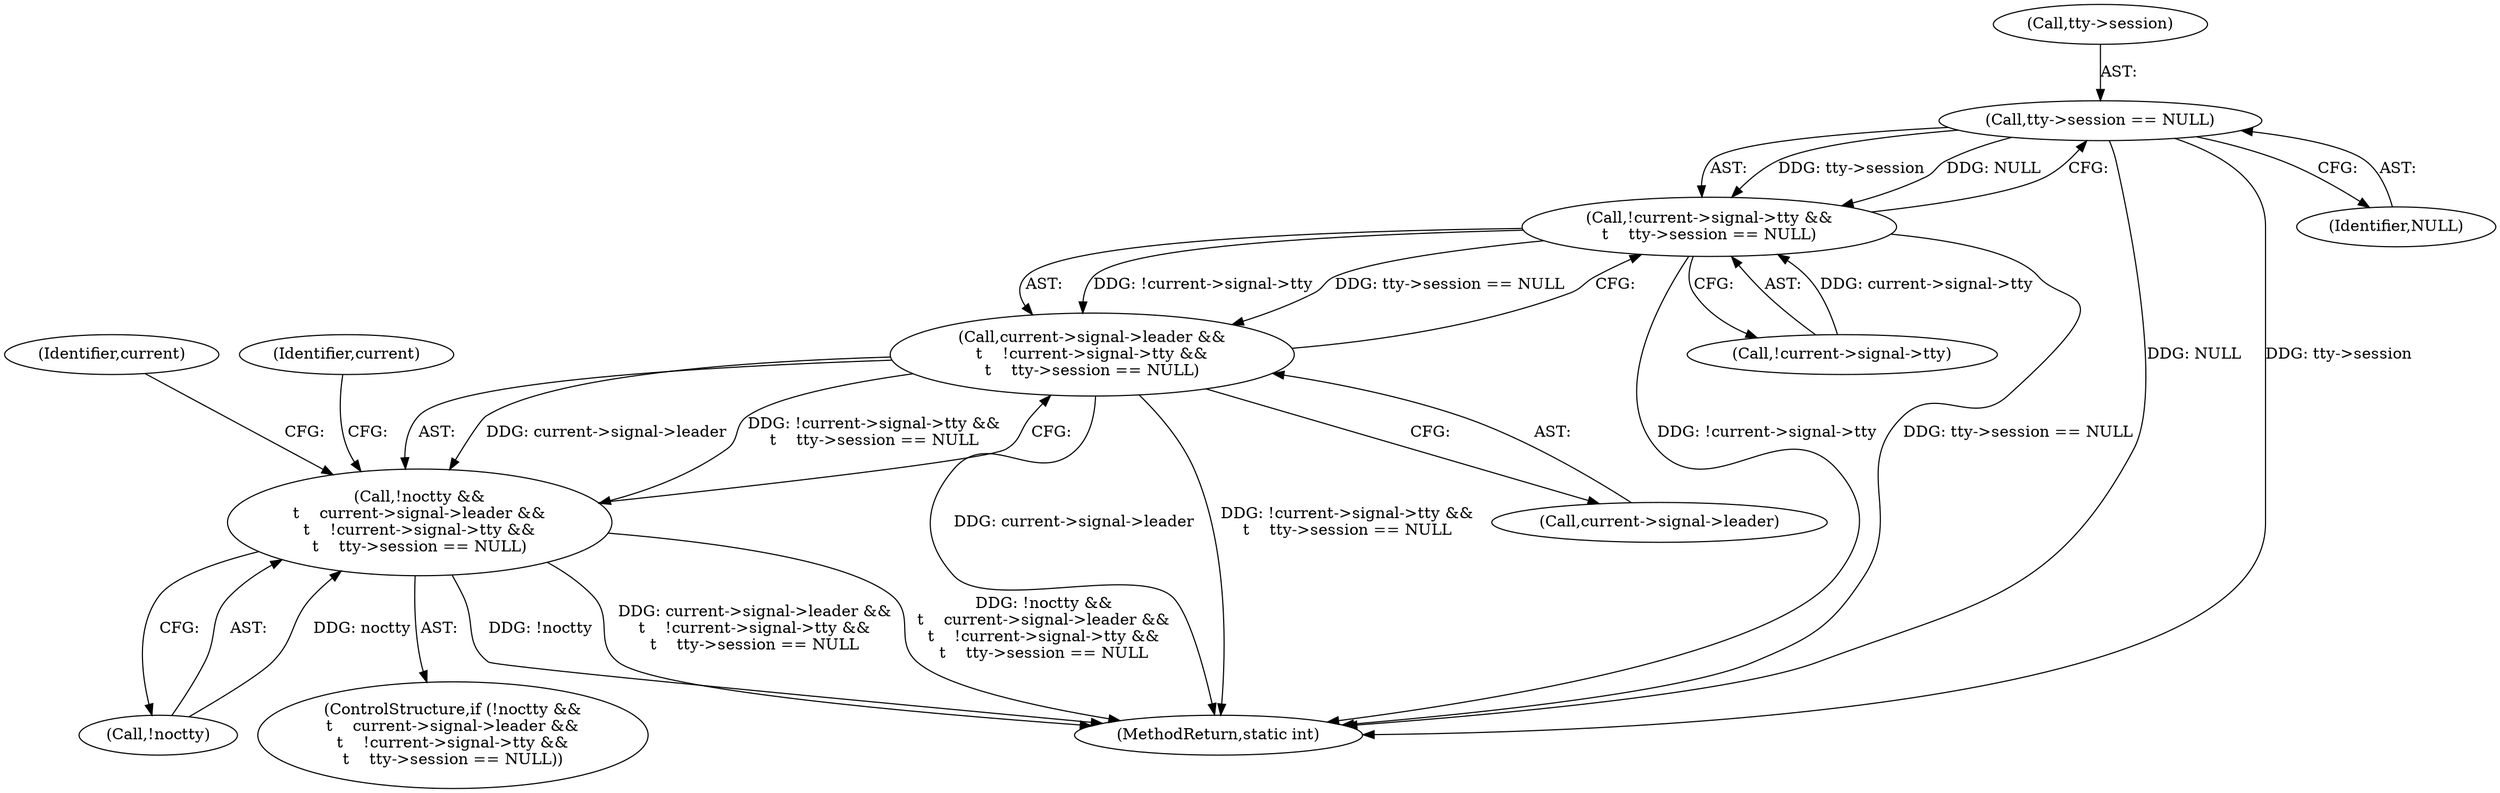 digraph "0_linux_c290f8358acaeffd8e0c551ddcc24d1206143376@pointer" {
"1000465" [label="(Call,tty->session == NULL)"];
"1000458" [label="(Call,!current->signal->tty &&\n\t    tty->session == NULL)"];
"1000452" [label="(Call,current->signal->leader &&\n\t    !current->signal->tty &&\n\t    tty->session == NULL)"];
"1000449" [label="(Call,!noctty &&\n\t    current->signal->leader &&\n\t    !current->signal->tty &&\n\t    tty->session == NULL)"];
"1000477" [label="(Identifier,current)"];
"1000458" [label="(Call,!current->signal->tty &&\n\t    tty->session == NULL)"];
"1000459" [label="(Call,!current->signal->tty)"];
"1000465" [label="(Call,tty->session == NULL)"];
"1000486" [label="(MethodReturn,static int)"];
"1000449" [label="(Call,!noctty &&\n\t    current->signal->leader &&\n\t    !current->signal->tty &&\n\t    tty->session == NULL)"];
"1000453" [label="(Call,current->signal->leader)"];
"1000471" [label="(Identifier,current)"];
"1000452" [label="(Call,current->signal->leader &&\n\t    !current->signal->tty &&\n\t    tty->session == NULL)"];
"1000450" [label="(Call,!noctty)"];
"1000466" [label="(Call,tty->session)"];
"1000469" [label="(Identifier,NULL)"];
"1000448" [label="(ControlStructure,if (!noctty &&\n\t    current->signal->leader &&\n\t    !current->signal->tty &&\n\t    tty->session == NULL))"];
"1000465" -> "1000458"  [label="AST: "];
"1000465" -> "1000469"  [label="CFG: "];
"1000466" -> "1000465"  [label="AST: "];
"1000469" -> "1000465"  [label="AST: "];
"1000458" -> "1000465"  [label="CFG: "];
"1000465" -> "1000486"  [label="DDG: NULL"];
"1000465" -> "1000486"  [label="DDG: tty->session"];
"1000465" -> "1000458"  [label="DDG: tty->session"];
"1000465" -> "1000458"  [label="DDG: NULL"];
"1000458" -> "1000452"  [label="AST: "];
"1000458" -> "1000459"  [label="CFG: "];
"1000459" -> "1000458"  [label="AST: "];
"1000452" -> "1000458"  [label="CFG: "];
"1000458" -> "1000486"  [label="DDG: !current->signal->tty"];
"1000458" -> "1000486"  [label="DDG: tty->session == NULL"];
"1000458" -> "1000452"  [label="DDG: !current->signal->tty"];
"1000458" -> "1000452"  [label="DDG: tty->session == NULL"];
"1000459" -> "1000458"  [label="DDG: current->signal->tty"];
"1000452" -> "1000449"  [label="AST: "];
"1000452" -> "1000453"  [label="CFG: "];
"1000453" -> "1000452"  [label="AST: "];
"1000449" -> "1000452"  [label="CFG: "];
"1000452" -> "1000486"  [label="DDG: current->signal->leader"];
"1000452" -> "1000486"  [label="DDG: !current->signal->tty &&\n\t    tty->session == NULL"];
"1000452" -> "1000449"  [label="DDG: current->signal->leader"];
"1000452" -> "1000449"  [label="DDG: !current->signal->tty &&\n\t    tty->session == NULL"];
"1000449" -> "1000448"  [label="AST: "];
"1000449" -> "1000450"  [label="CFG: "];
"1000450" -> "1000449"  [label="AST: "];
"1000471" -> "1000449"  [label="CFG: "];
"1000477" -> "1000449"  [label="CFG: "];
"1000449" -> "1000486"  [label="DDG: !noctty"];
"1000449" -> "1000486"  [label="DDG: current->signal->leader &&\n\t    !current->signal->tty &&\n\t    tty->session == NULL"];
"1000449" -> "1000486"  [label="DDG: !noctty &&\n\t    current->signal->leader &&\n\t    !current->signal->tty &&\n\t    tty->session == NULL"];
"1000450" -> "1000449"  [label="DDG: noctty"];
}

